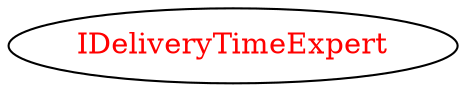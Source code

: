 digraph dependencyGraph {
 concentrate=true;
 ranksep="2.0";
 rankdir="LR"; 
 splines="ortho";
"IDeliveryTimeExpert" [fontcolor="red"];
}